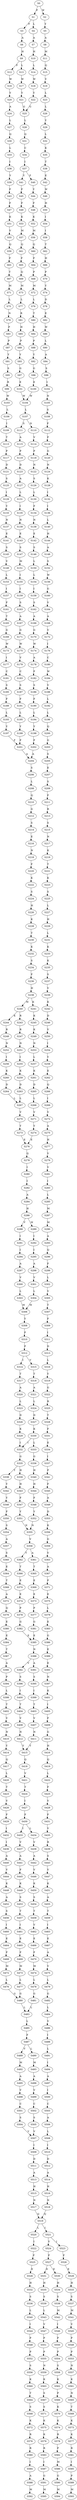 strict digraph  {
	S0 -> S1 [ label = P ];
	S0 -> S2 [ label = W ];
	S1 -> S3 [ label = F ];
	S1 -> S4 [ label = L ];
	S2 -> S5 [ label = Y ];
	S3 -> S6 [ label = A ];
	S4 -> S7 [ label = A ];
	S5 -> S8 [ label = A ];
	S6 -> S9 [ label = H ];
	S7 -> S10 [ label = H ];
	S8 -> S11 [ label = M ];
	S9 -> S12 [ label = F ];
	S9 -> S13 [ label = L ];
	S10 -> S14 [ label = L ];
	S11 -> S15 [ label = Q ];
	S12 -> S16 [ label = W ];
	S13 -> S17 [ label = W ];
	S14 -> S18 [ label = W ];
	S15 -> S19 [ label = V ];
	S16 -> S20 [ label = Y ];
	S17 -> S21 [ label = Y ];
	S18 -> S22 [ label = Y ];
	S19 -> S23 [ label = L ];
	S20 -> S24 [ label = A ];
	S21 -> S25 [ label = G ];
	S22 -> S25 [ label = G ];
	S23 -> S26 [ label = L ];
	S24 -> S27 [ label = L ];
	S25 -> S28 [ label = L ];
	S26 -> S29 [ label = Y ];
	S27 -> S30 [ label = Q ];
	S28 -> S31 [ label = Q ];
	S29 -> S32 [ label = L ];
	S30 -> S33 [ label = L ];
	S31 -> S34 [ label = C ];
	S32 -> S35 [ label = K ];
	S33 -> S36 [ label = I ];
	S34 -> S37 [ label = I ];
	S35 -> S38 [ label = T ];
	S36 -> S39 [ label = Y ];
	S37 -> S40 [ label = F ];
	S37 -> S41 [ label = Y ];
	S38 -> S42 [ label = E ];
	S39 -> S43 [ label = F ];
	S40 -> S44 [ label = Y ];
	S41 -> S45 [ label = F ];
	S42 -> S46 [ label = W ];
	S43 -> S47 [ label = F ];
	S44 -> S48 [ label = F ];
	S45 -> S49 [ label = F ];
	S46 -> S50 [ label = H ];
	S47 -> S51 [ label = K ];
	S48 -> S52 [ label = K ];
	S49 -> S53 [ label = K ];
	S50 -> S54 [ label = I ];
	S51 -> S55 [ label = V ];
	S52 -> S56 [ label = M ];
	S53 -> S57 [ label = M ];
	S54 -> S58 [ label = I ];
	S55 -> S59 [ label = Q ];
	S56 -> S60 [ label = Q ];
	S57 -> S61 [ label = Q ];
	S58 -> S62 [ label = T ];
	S59 -> S63 [ label = F ];
	S60 -> S64 [ label = F ];
	S61 -> S65 [ label = F ];
	S62 -> S66 [ label = H ];
	S63 -> S67 [ label = T ];
	S64 -> S68 [ label = P ];
	S65 -> S69 [ label = Q ];
	S66 -> S70 [ label = P ];
	S67 -> S71 [ label = M ];
	S68 -> S72 [ label = M ];
	S69 -> S73 [ label = M ];
	S70 -> S74 [ label = Y ];
	S71 -> S75 [ label = L ];
	S72 -> S76 [ label = L ];
	S73 -> S77 [ label = L ];
	S74 -> S78 [ label = D ];
	S75 -> S79 [ label = N ];
	S76 -> S80 [ label = T ];
	S77 -> S81 [ label = R ];
	S78 -> S82 [ label = E ];
	S79 -> S83 [ label = P ];
	S80 -> S84 [ label = H ];
	S81 -> S85 [ label = H ];
	S82 -> S86 [ label = W ];
	S83 -> S87 [ label = P ];
	S84 -> S88 [ label = P ];
	S85 -> S89 [ label = P ];
	S86 -> S90 [ label = L ];
	S87 -> S91 [ label = Y ];
	S88 -> S92 [ label = Y ];
	S89 -> S93 [ label = Y ];
	S90 -> S94 [ label = A ];
	S91 -> S95 [ label = S ];
	S92 -> S96 [ label = G ];
	S93 -> S97 [ label = G ];
	S94 -> S98 [ label = S ];
	S95 -> S99 [ label = R ];
	S96 -> S100 [ label = E ];
	S97 -> S101 [ label = E ];
	S98 -> S102 [ label = I ];
	S99 -> S103 [ label = W ];
	S100 -> S104 [ label = W ];
	S101 -> S104 [ label = W ];
	S102 -> S105 [ label = N ];
	S103 -> S106 [ label = L ];
	S104 -> S107 [ label = L ];
	S105 -> S108 [ label = S ];
	S106 -> S109 [ label = I ];
	S107 -> S110 [ label = N ];
	S107 -> S111 [ label = S ];
	S108 -> S112 [ label = F ];
	S109 -> S113 [ label = T ];
	S110 -> S114 [ label = V ];
	S111 -> S115 [ label = A ];
	S112 -> S116 [ label = F ];
	S113 -> S117 [ label = P ];
	S114 -> S118 [ label = P ];
	S115 -> S119 [ label = P ];
	S116 -> S120 [ label = G ];
	S117 -> S121 [ label = D ];
	S118 -> S122 [ label = N ];
	S119 -> S123 [ label = D ];
	S120 -> S124 [ label = N ];
	S121 -> S125 [ label = S ];
	S122 -> S126 [ label = S ];
	S123 -> S127 [ label = A ];
	S124 -> S128 [ label = K ];
	S125 -> S129 [ label = I ];
	S126 -> S130 [ label = L ];
	S127 -> S131 [ label = L ];
	S128 -> S132 [ label = I ];
	S129 -> S133 [ label = Y ];
	S130 -> S134 [ label = F ];
	S131 -> S135 [ label = I ];
	S132 -> S136 [ label = I ];
	S133 -> S137 [ label = N ];
	S134 -> S138 [ label = N ];
	S135 -> S139 [ label = N ];
	S136 -> S140 [ label = L ];
	S137 -> S141 [ label = E ];
	S138 -> S142 [ label = E ];
	S139 -> S143 [ label = E ];
	S140 -> S144 [ label = H ];
	S141 -> S145 [ label = S ];
	S142 -> S146 [ label = S ];
	S143 -> S147 [ label = S ];
	S144 -> S148 [ label = A ];
	S145 -> S149 [ label = V ];
	S146 -> S150 [ label = L ];
	S147 -> S151 [ label = M ];
	S148 -> S152 [ label = S ];
	S149 -> S153 [ label = L ];
	S150 -> S154 [ label = L ];
	S151 -> S155 [ label = I ];
	S152 -> S156 [ label = W ];
	S153 -> S157 [ label = I ];
	S154 -> S158 [ label = I ];
	S155 -> S159 [ label = I ];
	S156 -> S160 [ label = G ];
	S157 -> S161 [ label = F ];
	S158 -> S162 [ label = S ];
	S159 -> S163 [ label = S ];
	S160 -> S164 [ label = V ];
	S161 -> S165 [ label = T ];
	S162 -> S166 [ label = A ];
	S163 -> S167 [ label = A ];
	S164 -> S168 [ label = A ];
	S165 -> S169 [ label = G ];
	S166 -> S170 [ label = G ];
	S167 -> S171 [ label = G ];
	S168 -> S172 [ label = V ];
	S169 -> S173 [ label = W ];
	S170 -> S174 [ label = W ];
	S171 -> S175 [ label = W ];
	S172 -> S176 [ label = I ];
	S173 -> S177 [ label = I ];
	S174 -> S178 [ label = A ];
	S175 -> S179 [ label = V ];
	S176 -> S180 [ label = C ];
	S177 -> S181 [ label = C ];
	S178 -> S182 [ label = F ];
	S179 -> S183 [ label = C ];
	S180 -> S184 [ label = W ];
	S181 -> S185 [ label = S ];
	S182 -> S186 [ label = S ];
	S183 -> S187 [ label = S ];
	S184 -> S188 [ label = V ];
	S185 -> S189 [ label = F ];
	S186 -> S190 [ label = F ];
	S187 -> S191 [ label = F ];
	S188 -> S192 [ label = L ];
	S189 -> S193 [ label = L ];
	S190 -> S194 [ label = L ];
	S191 -> S195 [ label = L ];
	S192 -> S196 [ label = L ];
	S193 -> S197 [ label = Y ];
	S194 -> S198 [ label = Y ];
	S195 -> S199 [ label = Y ];
	S196 -> S200 [ label = Q ];
	S197 -> S201 [ label = F ];
	S198 -> S202 [ label = F ];
	S199 -> S201 [ label = F ];
	S200 -> S203 [ label = G ];
	S201 -> S204 [ label = A ];
	S202 -> S204 [ label = A ];
	S203 -> S205 [ label = S ];
	S204 -> S206 [ label = S ];
	S205 -> S207 [ label = E ];
	S206 -> S208 [ label = L ];
	S207 -> S209 [ label = S ];
	S208 -> S210 [ label = Q ];
	S209 -> S211 [ label = F ];
	S210 -> S212 [ label = G ];
	S211 -> S213 [ label = R ];
	S212 -> S214 [ label = S ];
	S213 -> S215 [ label = S ];
	S214 -> S216 [ label = E ];
	S215 -> S217 [ label = N ];
	S216 -> S218 [ label = N ];
	S217 -> S219 [ label = K ];
	S218 -> S220 [ label = F ];
	S219 -> S221 [ label = T ];
	S220 -> S222 [ label = K ];
	S221 -> S223 [ label = K ];
	S222 -> S224 [ label = S ];
	S223 -> S225 [ label = S ];
	S224 -> S226 [ label = H ];
	S225 -> S227 [ label = L ];
	S226 -> S228 [ label = K ];
	S227 -> S229 [ label = H ];
	S228 -> S230 [ label = T ];
	S229 -> S231 [ label = L ];
	S230 -> S232 [ label = K ];
	S231 -> S233 [ label = K ];
	S232 -> S234 [ label = S ];
	S233 -> S235 [ label = K ];
	S234 -> S236 [ label = F ];
	S235 -> S237 [ label = S ];
	S236 -> S238 [ label = H ];
	S237 -> S239 [ label = V ];
	S238 -> S240 [ label = M ];
	S238 -> S241 [ label = K ];
	S239 -> S242 [ label = K ];
	S240 -> S243 [ label = R ];
	S240 -> S244 [ label = K ];
	S241 -> S245 [ label = K ];
	S242 -> S246 [ label = D ];
	S243 -> S247 [ label = R ];
	S244 -> S248 [ label = R ];
	S245 -> S249 [ label = K ];
	S246 -> S250 [ label = V ];
	S247 -> S251 [ label = N ];
	S248 -> S252 [ label = N ];
	S249 -> S253 [ label = N ];
	S250 -> S254 [ label = I ];
	S251 -> S255 [ label = I ];
	S252 -> S256 [ label = I ];
	S253 -> S257 [ label = L ];
	S254 -> S258 [ label = Y ];
	S255 -> S259 [ label = K ];
	S256 -> S260 [ label = K ];
	S257 -> S261 [ label = K ];
	S258 -> S262 [ label = E ];
	S259 -> S263 [ label = D ];
	S260 -> S264 [ label = D ];
	S261 -> S265 [ label = D ];
	S262 -> S266 [ label = Q ];
	S263 -> S267 [ label = L ];
	S264 -> S267 [ label = L ];
	S265 -> S268 [ label = L ];
	S266 -> S269 [ label = I ];
	S267 -> S270 [ label = V ];
	S268 -> S271 [ label = V ];
	S269 -> S272 [ label = V ];
	S270 -> S273 [ label = Y ];
	S271 -> S274 [ label = Y ];
	S272 -> S275 [ label = A ];
	S273 -> S276 [ label = E ];
	S274 -> S276 [ label = E ];
	S275 -> S277 [ label = H ];
	S276 -> S278 [ label = Q ];
	S277 -> S279 [ label = V ];
	S278 -> S280 [ label = I ];
	S279 -> S281 [ label = V ];
	S280 -> S282 [ label = I ];
	S281 -> S283 [ label = I ];
	S282 -> S284 [ label = A ];
	S283 -> S285 [ label = L ];
	S284 -> S286 [ label = H ];
	S285 -> S287 [ label = M ];
	S286 -> S288 [ label = V ];
	S286 -> S289 [ label = M ];
	S287 -> S290 [ label = M ];
	S288 -> S291 [ label = I ];
	S289 -> S292 [ label = I ];
	S290 -> S293 [ label = A ];
	S291 -> S294 [ label = I ];
	S292 -> S295 [ label = I ];
	S293 -> S296 [ label = Q ];
	S294 -> S297 [ label = A ];
	S295 -> S298 [ label = A ];
	S296 -> S299 [ label = F ];
	S297 -> S300 [ label = V ];
	S298 -> S301 [ label = V ];
	S299 -> S302 [ label = L ];
	S300 -> S303 [ label = L ];
	S301 -> S304 [ label = L ];
	S302 -> S305 [ label = V ];
	S303 -> S306 [ label = M ];
	S304 -> S306 [ label = M ];
	S305 -> S307 [ label = T ];
	S306 -> S308 [ label = Y ];
	S307 -> S309 [ label = F ];
	S308 -> S310 [ label = F ];
	S309 -> S311 [ label = I ];
	S310 -> S312 [ label = F ];
	S311 -> S313 [ label = D ];
	S312 -> S314 [ label = I ];
	S312 -> S315 [ label = V ];
	S313 -> S316 [ label = L ];
	S314 -> S317 [ label = T ];
	S315 -> S318 [ label = T ];
	S316 -> S319 [ label = Y ];
	S317 -> S320 [ label = A ];
	S318 -> S321 [ label = A ];
	S319 -> S322 [ label = G ];
	S320 -> S323 [ label = L ];
	S321 -> S324 [ label = L ];
	S322 -> S325 [ label = R ];
	S323 -> S326 [ label = D ];
	S324 -> S327 [ label = D ];
	S325 -> S328 [ label = T ];
	S326 -> S329 [ label = K ];
	S327 -> S330 [ label = K ];
	S328 -> S331 [ label = F ];
	S329 -> S332 [ label = I ];
	S330 -> S332 [ label = I ];
	S330 -> S333 [ label = L ];
	S331 -> S334 [ label = E ];
	S332 -> S335 [ label = G ];
	S333 -> S336 [ label = G ];
	S334 -> S337 [ label = I ];
	S335 -> S338 [ label = Y ];
	S335 -> S339 [ label = H ];
	S336 -> S340 [ label = H ];
	S337 -> S341 [ label = P ];
	S338 -> S342 [ label = Y ];
	S339 -> S343 [ label = H ];
	S340 -> S344 [ label = H ];
	S341 -> S345 [ label = F ];
	S342 -> S346 [ label = Y ];
	S343 -> S347 [ label = F ];
	S344 -> S348 [ label = F ];
	S345 -> S349 [ label = A ];
	S346 -> S350 [ label = F ];
	S347 -> S351 [ label = Y ];
	S348 -> S352 [ label = Y ];
	S349 -> S353 [ label = D ];
	S350 -> S354 [ label = S ];
	S351 -> S355 [ label = N ];
	S352 -> S355 [ label = N ];
	S353 -> S356 [ label = K ];
	S354 -> S357 [ label = A ];
	S355 -> S358 [ label = V ];
	S356 -> S359 [ label = G ];
	S357 -> S360 [ label = S ];
	S358 -> S361 [ label = A ];
	S358 -> S362 [ label = T ];
	S359 -> S363 [ label = V ];
	S360 -> S364 [ label = E ];
	S361 -> S365 [ label = T ];
	S362 -> S366 [ label = T ];
	S363 -> S367 [ label = A ];
	S364 -> S368 [ label = T ];
	S365 -> S369 [ label = E ];
	S366 -> S370 [ label = E ];
	S367 -> S371 [ label = P ];
	S368 -> S372 [ label = A ];
	S369 -> S373 [ label = E ];
	S370 -> S374 [ label = E ];
	S371 -> S375 [ label = E ];
	S372 -> S376 [ label = Q ];
	S373 -> S377 [ label = P ];
	S374 -> S378 [ label = P ];
	S375 -> S379 [ label = L ];
	S376 -> S380 [ label = E ];
	S377 -> S381 [ label = G ];
	S378 -> S382 [ label = G ];
	S379 -> S383 [ label = E ];
	S380 -> S384 [ label = E ];
	S381 -> S385 [ label = E ];
	S382 -> S385 [ label = E ];
	S383 -> S386 [ label = G ];
	S384 -> S387 [ label = T ];
	S385 -> S388 [ label = N ];
	S386 -> S389 [ label = E ];
	S387 -> S390 [ label = A ];
	S388 -> S391 [ label = A ];
	S388 -> S392 [ label = V ];
	S389 -> S393 [ label = E ];
	S390 -> S394 [ label = P ];
	S391 -> S395 [ label = S ];
	S392 -> S396 [ label = S ];
	S393 -> S397 [ label = N ];
	S394 -> S398 [ label = L ];
	S395 -> S399 [ label = I ];
	S396 -> S400 [ label = I ];
	S397 -> S401 [ label = K ];
	S398 -> S402 [ label = T ];
	S399 -> S403 [ label = T ];
	S400 -> S404 [ label = T ];
	S401 -> S405 [ label = I ];
	S402 -> S406 [ label = V ];
	S403 -> S407 [ label = V ];
	S404 -> S408 [ label = V ];
	S405 -> S409 [ label = F ];
	S406 -> S410 [ label = N ];
	S407 -> S411 [ label = N ];
	S408 -> S412 [ label = N ];
	S409 -> S413 [ label = G ];
	S410 -> S414 [ label = Y ];
	S411 -> S415 [ label = Y ];
	S412 -> S415 [ label = Y ];
	S413 -> S416 [ label = H ];
	S414 -> S417 [ label = Q ];
	S415 -> S418 [ label = Q ];
	S416 -> S419 [ label = Q ];
	S417 -> S420 [ label = L ];
	S418 -> S421 [ label = V ];
	S419 -> S422 [ label = L ];
	S420 -> S423 [ label = T ];
	S421 -> S424 [ label = T ];
	S422 -> S425 [ label = F ];
	S423 -> S426 [ label = V ];
	S424 -> S427 [ label = I ];
	S425 -> S428 [ label = V ];
	S426 -> S429 [ label = F ];
	S427 -> S430 [ label = F ];
	S428 -> S431 [ label = F ];
	S429 -> S432 [ label = I ];
	S430 -> S433 [ label = I ];
	S430 -> S434 [ label = L ];
	S431 -> S435 [ label = V ];
	S432 -> S436 [ label = I ];
	S433 -> S437 [ label = V ];
	S434 -> S438 [ label = V ];
	S435 -> S439 [ label = R ];
	S436 -> S440 [ label = A ];
	S437 -> S441 [ label = A ];
	S438 -> S442 [ label = A ];
	S439 -> S443 [ label = S ];
	S440 -> S444 [ label = V ];
	S441 -> S445 [ label = F ];
	S442 -> S446 [ label = V ];
	S443 -> S447 [ label = V ];
	S444 -> S448 [ label = K ];
	S445 -> S449 [ label = K ];
	S446 -> S450 [ label = K ];
	S447 -> S451 [ label = K ];
	S448 -> S452 [ label = A ];
	S449 -> S453 [ label = S ];
	S450 -> S454 [ label = S ];
	S451 -> S455 [ label = A ];
	S452 -> S456 [ label = S ];
	S453 -> S457 [ label = T ];
	S454 -> S458 [ label = T ];
	S455 -> S459 [ label = T ];
	S456 -> S460 [ label = I ];
	S457 -> S461 [ label = I ];
	S458 -> S462 [ label = V ];
	S459 -> S463 [ label = I ];
	S460 -> S464 [ label = E ];
	S461 -> S465 [ label = E ];
	S462 -> S466 [ label = E ];
	S463 -> S467 [ label = E ];
	S464 -> S468 [ label = F ];
	S465 -> S469 [ label = F ];
	S466 -> S470 [ label = F ];
	S467 -> S471 [ label = A ];
	S468 -> S472 [ label = M ];
	S469 -> S473 [ label = M ];
	S470 -> S474 [ label = M ];
	S471 -> S475 [ label = V ];
	S472 -> S476 [ label = L ];
	S473 -> S477 [ label = L ];
	S474 -> S478 [ label = L ];
	S475 -> S479 [ label = L ];
	S476 -> S480 [ label = G ];
	S477 -> S480 [ label = G ];
	S478 -> S481 [ label = G ];
	S479 -> S482 [ label = G ];
	S480 -> S483 [ label = L ];
	S481 -> S483 [ label = L ];
	S482 -> S484 [ label = L ];
	S483 -> S485 [ label = L ];
	S484 -> S486 [ label = V ];
	S485 -> S487 [ label = F ];
	S486 -> S488 [ label = I ];
	S487 -> S489 [ label = V ];
	S487 -> S490 [ label = L ];
	S488 -> S491 [ label = L ];
	S489 -> S492 [ label = M ];
	S490 -> S493 [ label = M ];
	S491 -> S494 [ label = I ];
	S492 -> S495 [ label = A ];
	S493 -> S496 [ label = A ];
	S494 -> S497 [ label = A ];
	S495 -> S498 [ label = V ];
	S496 -> S499 [ label = V ];
	S497 -> S500 [ label = I ];
	S498 -> S501 [ label = C ];
	S499 -> S502 [ label = C ];
	S500 -> S503 [ label = C ];
	S501 -> S504 [ label = S ];
	S502 -> S505 [ label = S ];
	S503 -> S506 [ label = A ];
	S504 -> S507 [ label = V ];
	S505 -> S507 [ label = V ];
	S506 -> S508 [ label = L ];
	S507 -> S509 [ label = I ];
	S508 -> S510 [ label = I ];
	S509 -> S511 [ label = D ];
	S510 -> S512 [ label = D ];
	S511 -> S513 [ label = A ];
	S512 -> S514 [ label = A ];
	S513 -> S515 [ label = H ];
	S514 -> S516 [ label = H ];
	S515 -> S517 [ label = N ];
	S516 -> S518 [ label = N ];
	S517 -> S519 [ label = Q ];
	S518 -> S519 [ label = Q ];
	S519 -> S520 [ label = L ];
	S519 -> S521 [ label = I ];
	S520 -> S522 [ label = I ];
	S521 -> S523 [ label = I ];
	S521 -> S524 [ label = V ];
	S522 -> S525 [ label = F ];
	S523 -> S526 [ label = F ];
	S524 -> S527 [ label = F ];
	S525 -> S528 [ label = E ];
	S526 -> S529 [ label = E ];
	S527 -> S530 [ label = E ];
	S527 -> S531 [ label = D ];
	S528 -> S532 [ label = H ];
	S529 -> S533 [ label = H ];
	S530 -> S534 [ label = H ];
	S531 -> S535 [ label = H ];
	S532 -> S536 [ label = S ];
	S533 -> S537 [ label = S ];
	S534 -> S538 [ label = S ];
	S535 -> S539 [ label = S ];
	S536 -> S540 [ label = L ];
	S537 -> S541 [ label = M ];
	S538 -> S542 [ label = M ];
	S539 -> S543 [ label = L ];
	S540 -> S544 [ label = I ];
	S541 -> S545 [ label = V ];
	S542 -> S546 [ label = I ];
	S543 -> S547 [ label = V ];
	S544 -> S548 [ label = P ];
	S545 -> S549 [ label = P ];
	S546 -> S550 [ label = P ];
	S547 -> S551 [ label = P ];
	S548 -> S552 [ label = P ];
	S549 -> S553 [ label = P ];
	S550 -> S554 [ label = P ];
	S551 -> S555 [ label = P ];
	S552 -> S556 [ label = S ];
	S553 -> S557 [ label = N ];
	S554 -> S558 [ label = S ];
	S555 -> S559 [ label = N ];
	S556 -> S560 [ label = K ];
	S557 -> S561 [ label = K ];
	S558 -> S562 [ label = K ];
	S559 -> S563 [ label = K ];
	S560 -> S564 [ label = T ];
	S561 -> S565 [ label = N ];
	S562 -> S566 [ label = P ];
	S563 -> S567 [ label = S ];
	S564 -> S568 [ label = S ];
	S565 -> S569 [ label = T ];
	S566 -> S570 [ label = K ];
	S567 -> S571 [ label = S ];
	S568 -> S572 [ label = K ];
	S569 -> S573 [ label = K ];
	S570 -> S574 [ label = K ];
	S571 -> S575 [ label = K ];
	S572 -> S576 [ label = R ];
	S573 -> S577 [ label = K ];
	S574 -> S578 [ label = R ];
	S575 -> S579 [ label = K ];
	S576 -> S580 [ label = R ];
	S577 -> S581 [ label = R ];
	S578 -> S582 [ label = P ];
	S579 -> S583 [ label = R ];
	S580 -> S584 [ label = I ];
	S581 -> S585 [ label = I ];
	S582 -> S586 [ label = M ];
	S583 -> S587 [ label = I ];
	S584 -> S588 [ label = A ];
	S585 -> S589 [ label = P ];
	S586 -> S590 [ label = G ];
	S587 -> S591 [ label = G ];
	S588 -> S592 [ label = M ];
	S589 -> S593 [ label = M ];
	S590 -> S594 [ label = M ];
	S591 -> S595 [ label = M ];
}
